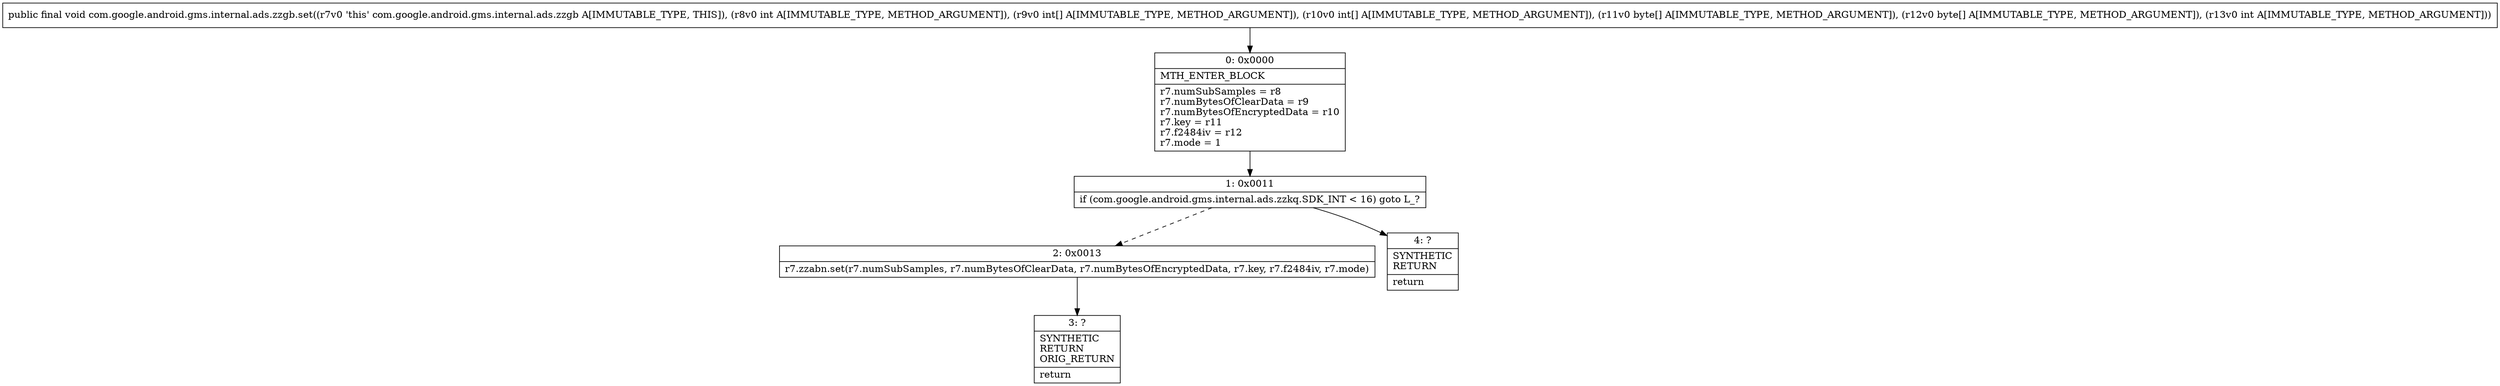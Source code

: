 digraph "CFG forcom.google.android.gms.internal.ads.zzgb.set(I[I[I[B[BI)V" {
Node_0 [shape=record,label="{0\:\ 0x0000|MTH_ENTER_BLOCK\l|r7.numSubSamples = r8\lr7.numBytesOfClearData = r9\lr7.numBytesOfEncryptedData = r10\lr7.key = r11\lr7.f2484iv = r12\lr7.mode = 1\l}"];
Node_1 [shape=record,label="{1\:\ 0x0011|if (com.google.android.gms.internal.ads.zzkq.SDK_INT \< 16) goto L_?\l}"];
Node_2 [shape=record,label="{2\:\ 0x0013|r7.zzabn.set(r7.numSubSamples, r7.numBytesOfClearData, r7.numBytesOfEncryptedData, r7.key, r7.f2484iv, r7.mode)\l}"];
Node_3 [shape=record,label="{3\:\ ?|SYNTHETIC\lRETURN\lORIG_RETURN\l|return\l}"];
Node_4 [shape=record,label="{4\:\ ?|SYNTHETIC\lRETURN\l|return\l}"];
MethodNode[shape=record,label="{public final void com.google.android.gms.internal.ads.zzgb.set((r7v0 'this' com.google.android.gms.internal.ads.zzgb A[IMMUTABLE_TYPE, THIS]), (r8v0 int A[IMMUTABLE_TYPE, METHOD_ARGUMENT]), (r9v0 int[] A[IMMUTABLE_TYPE, METHOD_ARGUMENT]), (r10v0 int[] A[IMMUTABLE_TYPE, METHOD_ARGUMENT]), (r11v0 byte[] A[IMMUTABLE_TYPE, METHOD_ARGUMENT]), (r12v0 byte[] A[IMMUTABLE_TYPE, METHOD_ARGUMENT]), (r13v0 int A[IMMUTABLE_TYPE, METHOD_ARGUMENT])) }"];
MethodNode -> Node_0;
Node_0 -> Node_1;
Node_1 -> Node_2[style=dashed];
Node_1 -> Node_4;
Node_2 -> Node_3;
}

